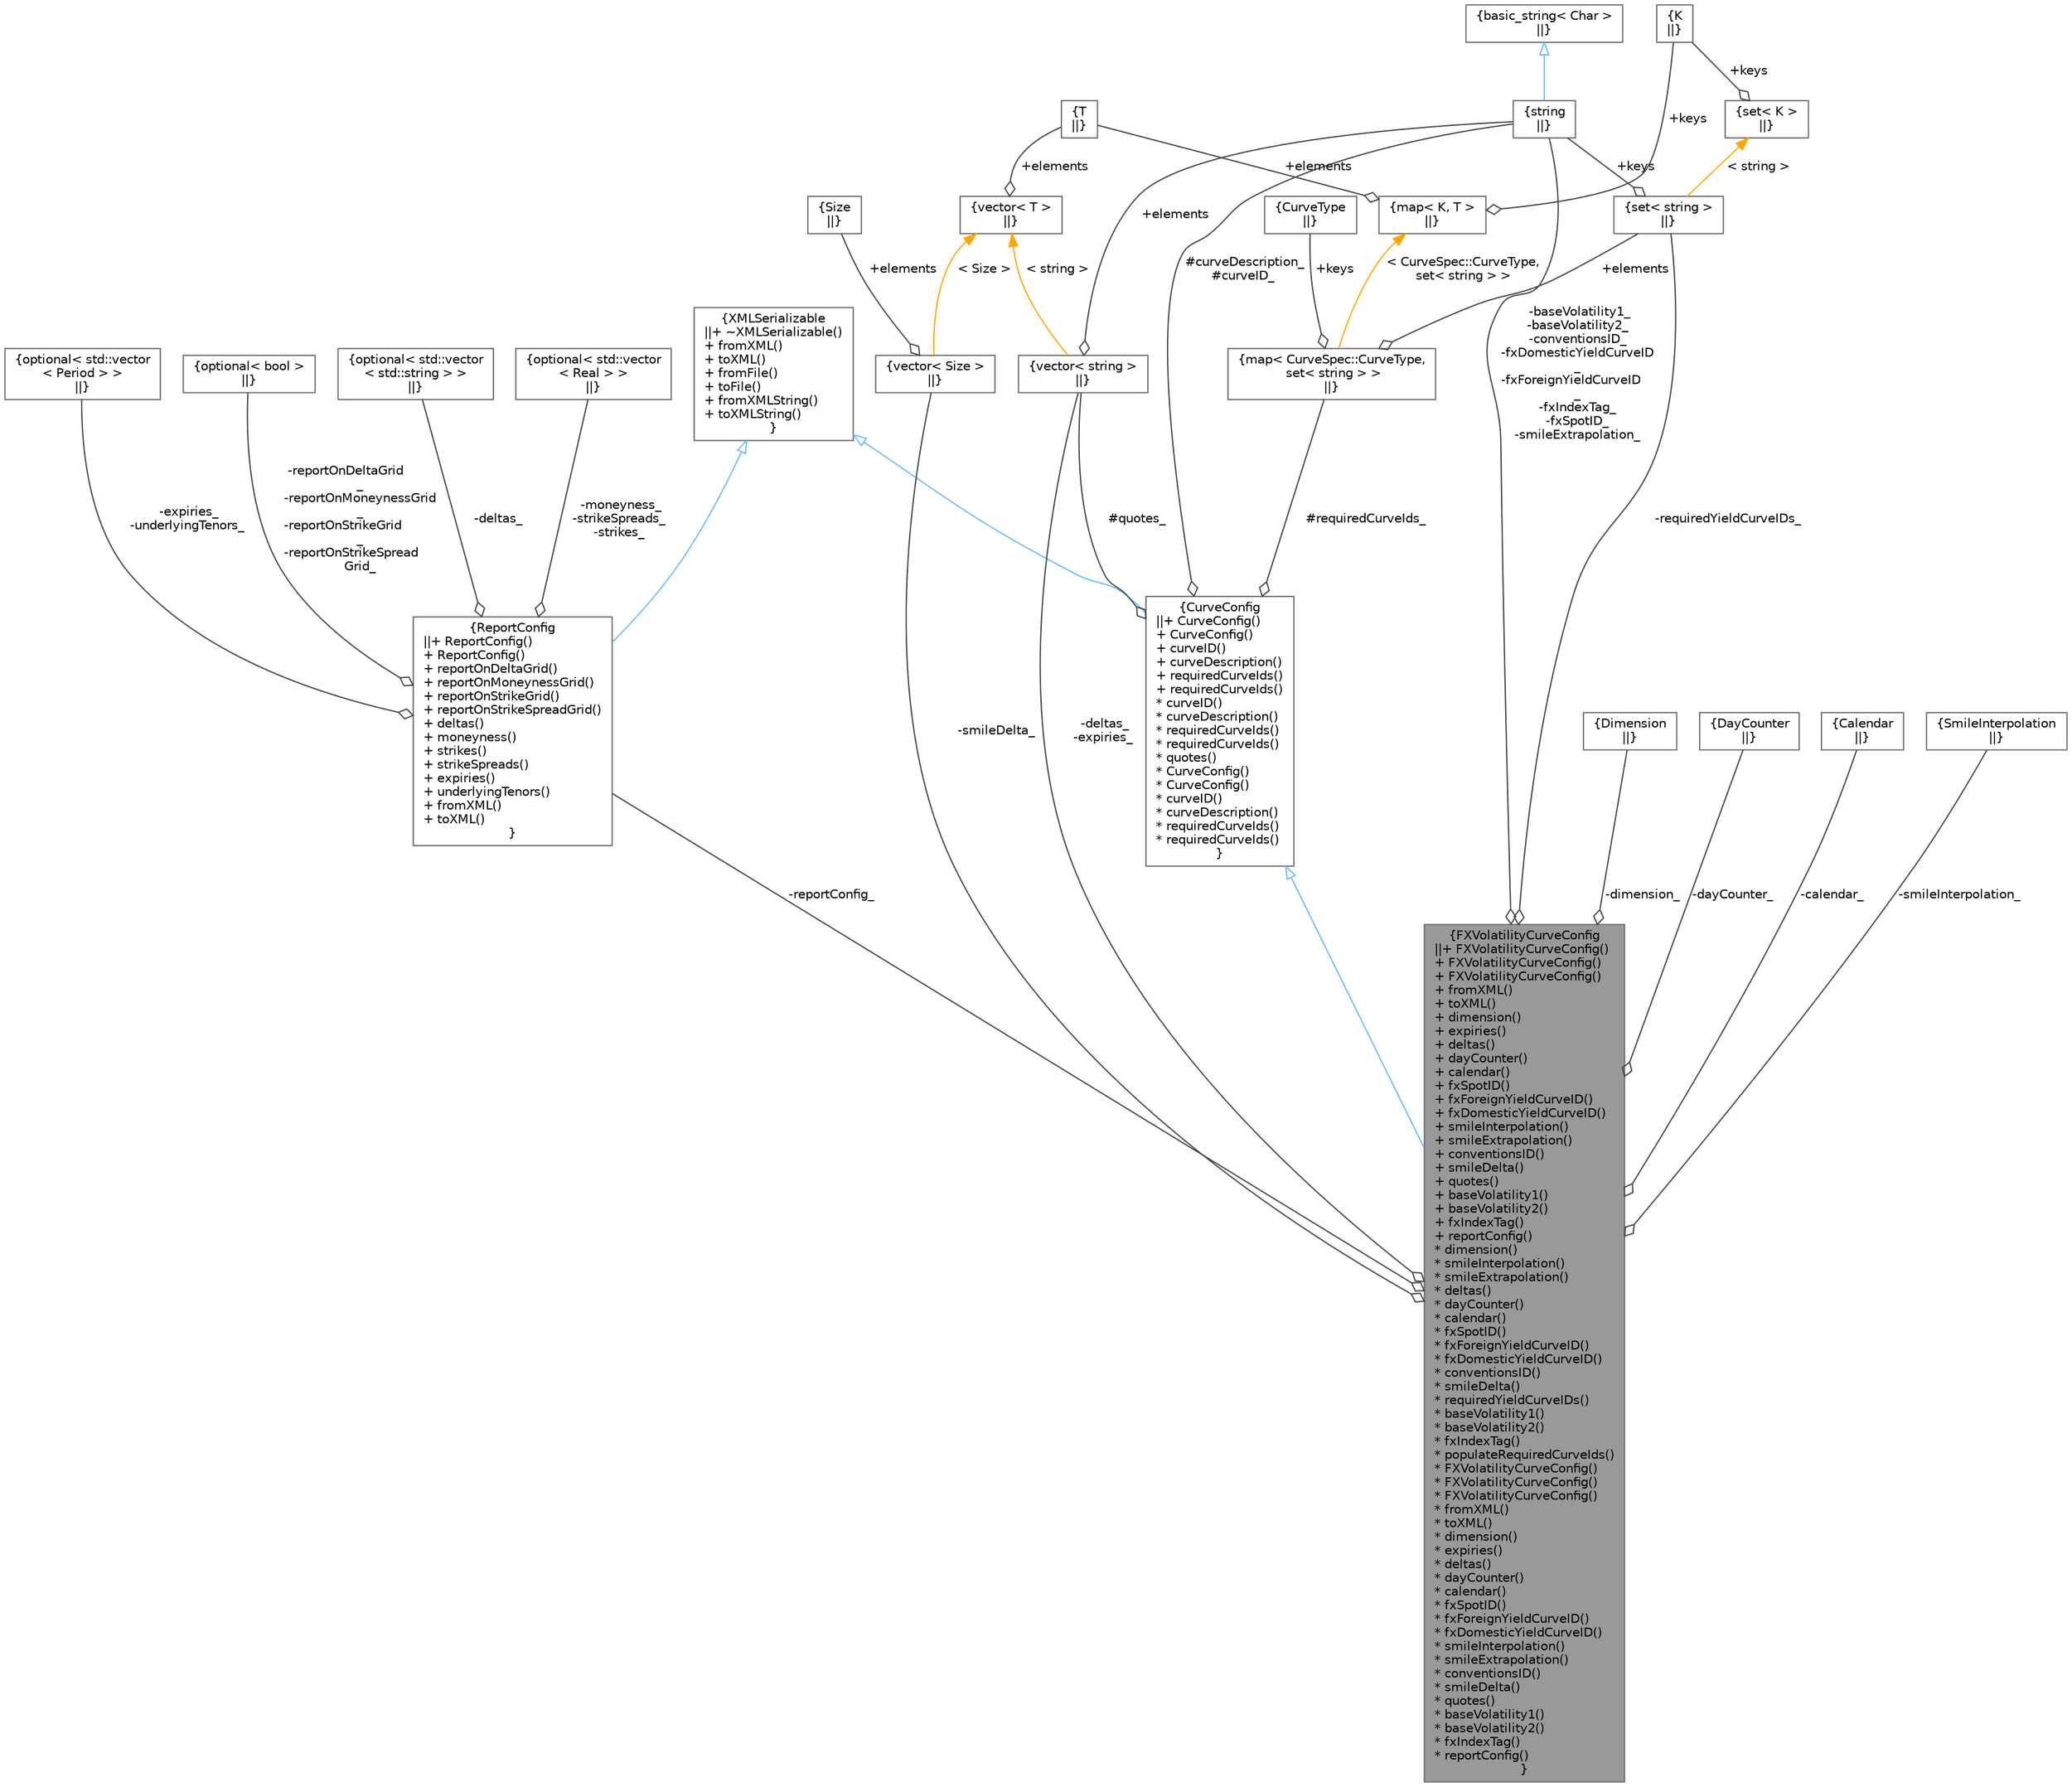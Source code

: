 digraph "FXVolatilityCurveConfig"
{
 // INTERACTIVE_SVG=YES
 // LATEX_PDF_SIZE
  bgcolor="transparent";
  edge [fontname=Helvetica,fontsize=10,labelfontname=Helvetica,labelfontsize=10];
  node [fontname=Helvetica,fontsize=10,shape=box,height=0.2,width=0.4];
  Node1 [label="{FXVolatilityCurveConfig\n||+ FXVolatilityCurveConfig()\l+ FXVolatilityCurveConfig()\l+ FXVolatilityCurveConfig()\l+ fromXML()\l+ toXML()\l+ dimension()\l+ expiries()\l+ deltas()\l+ dayCounter()\l+ calendar()\l+ fxSpotID()\l+ fxForeignYieldCurveID()\l+ fxDomesticYieldCurveID()\l+ smileInterpolation()\l+ smileExtrapolation()\l+ conventionsID()\l+ smileDelta()\l+ quotes()\l+ baseVolatility1()\l+ baseVolatility2()\l+ fxIndexTag()\l+ reportConfig()\l* dimension()\l* smileInterpolation()\l* smileExtrapolation()\l* deltas()\l* dayCounter()\l* calendar()\l* fxSpotID()\l* fxForeignYieldCurveID()\l* fxDomesticYieldCurveID()\l* conventionsID()\l* smileDelta()\l* requiredYieldCurveIDs()\l* baseVolatility1()\l* baseVolatility2()\l* fxIndexTag()\l* populateRequiredCurveIds()\l* FXVolatilityCurveConfig()\l* FXVolatilityCurveConfig()\l* FXVolatilityCurveConfig()\l* fromXML()\l* toXML()\l* dimension()\l* expiries()\l* deltas()\l* dayCounter()\l* calendar()\l* fxSpotID()\l* fxForeignYieldCurveID()\l* fxDomesticYieldCurveID()\l* smileInterpolation()\l* smileExtrapolation()\l* conventionsID()\l* smileDelta()\l* quotes()\l* baseVolatility1()\l* baseVolatility2()\l* fxIndexTag()\l* reportConfig()\l}",height=0.2,width=0.4,color="gray40", fillcolor="grey60", style="filled", fontcolor="black",tooltip="FX volatility structure configuration."];
  Node2 -> Node1 [dir="back",color="steelblue1",style="solid",arrowtail="onormal"];
  Node2 [label="{CurveConfig\n||+ CurveConfig()\l+ CurveConfig()\l+ curveID()\l+ curveDescription()\l+ requiredCurveIds()\l+ requiredCurveIds()\l* curveID()\l* curveDescription()\l* requiredCurveIds()\l* requiredCurveIds()\l* quotes()\l* CurveConfig()\l* CurveConfig()\l* curveID()\l* curveDescription()\l* requiredCurveIds()\l* requiredCurveIds()\l}",height=0.2,width=0.4,color="gray40", fillcolor="white", style="filled",URL="$classore_1_1data_1_1_curve_config.html",tooltip="Base curve configuration."];
  Node3 -> Node2 [dir="back",color="steelblue1",style="solid",arrowtail="onormal"];
  Node3 [label="{XMLSerializable\n||+ ~XMLSerializable()\l+ fromXML()\l+ toXML()\l+ fromFile()\l+ toFile()\l+ fromXMLString()\l+ toXMLString()\l}",height=0.2,width=0.4,color="gray40", fillcolor="white", style="filled",URL="$classore_1_1data_1_1_x_m_l_serializable.html",tooltip="Base class for all serializable classes."];
  Node4 -> Node2 [color="grey25",style="solid",label=" #curveDescription_\n#curveID_" ,arrowhead="odiamond"];
  Node4 [label="{string\n||}",height=0.2,width=0.4,color="gray40", fillcolor="white", style="filled",tooltip=" "];
  Node5 -> Node4 [dir="back",color="steelblue1",style="solid",arrowtail="onormal"];
  Node5 [label="{basic_string\< Char \>\n||}",height=0.2,width=0.4,color="gray40", fillcolor="white", style="filled",tooltip=" "];
  Node6 -> Node2 [color="grey25",style="solid",label=" #quotes_" ,arrowhead="odiamond"];
  Node6 [label="{vector\< string \>\n||}",height=0.2,width=0.4,color="gray40", fillcolor="white", style="filled",tooltip=" "];
  Node4 -> Node6 [color="grey25",style="solid",label=" +elements" ,arrowhead="odiamond"];
  Node7 -> Node6 [dir="back",color="orange",style="solid",label=" \< string \>" ];
  Node7 [label="{vector\< T \>\n||}",height=0.2,width=0.4,color="gray40", fillcolor="white", style="filled",tooltip=" "];
  Node8 -> Node7 [color="grey25",style="solid",label=" +elements" ,arrowhead="odiamond"];
  Node8 [label="{T\n||}",height=0.2,width=0.4,color="gray40", fillcolor="white", style="filled",tooltip=" "];
  Node9 -> Node2 [color="grey25",style="solid",label=" #requiredCurveIds_" ,arrowhead="odiamond"];
  Node9 [label="{map\< CurveSpec::CurveType,\l set\< string \> \>\n||}",height=0.2,width=0.4,color="gray40", fillcolor="white", style="filled",tooltip=" "];
  Node10 -> Node9 [color="grey25",style="solid",label=" +keys" ,arrowhead="odiamond"];
  Node10 [label="{CurveType\n||}",height=0.2,width=0.4,color="gray40", fillcolor="white", style="filled",tooltip=" "];
  Node11 -> Node9 [color="grey25",style="solid",label=" +elements" ,arrowhead="odiamond"];
  Node11 [label="{set\< string \>\n||}",height=0.2,width=0.4,color="gray40", fillcolor="white", style="filled",tooltip=" "];
  Node4 -> Node11 [color="grey25",style="solid",label=" +keys" ,arrowhead="odiamond"];
  Node12 -> Node11 [dir="back",color="orange",style="solid",label=" \< string \>" ];
  Node12 [label="{set\< K \>\n||}",height=0.2,width=0.4,color="gray40", fillcolor="white", style="filled",tooltip=" "];
  Node13 -> Node12 [color="grey25",style="solid",label=" +keys" ,arrowhead="odiamond"];
  Node13 [label="{K\n||}",height=0.2,width=0.4,color="gray40", fillcolor="white", style="filled",tooltip=" "];
  Node14 -> Node9 [dir="back",color="orange",style="solid",label=" \< CurveSpec::CurveType,\l set\< string \> \>" ];
  Node14 [label="{map\< K, T \>\n||}",height=0.2,width=0.4,color="gray40", fillcolor="white", style="filled",tooltip=" "];
  Node13 -> Node14 [color="grey25",style="solid",label=" +keys" ,arrowhead="odiamond"];
  Node8 -> Node14 [color="grey25",style="solid",label=" +elements" ,arrowhead="odiamond"];
  Node15 -> Node1 [color="grey25",style="solid",label=" -dimension_" ,arrowhead="odiamond"];
  Node15 [label="{Dimension\n||}",height=0.2,width=0.4,color="gray40", fillcolor="white", style="filled",tooltip=" "];
  Node6 -> Node1 [color="grey25",style="solid",label=" -deltas_\n-expiries_" ,arrowhead="odiamond"];
  Node16 -> Node1 [color="grey25",style="solid",label=" -dayCounter_" ,arrowhead="odiamond"];
  Node16 [label="{DayCounter\n||}",height=0.2,width=0.4,color="gray40", fillcolor="white", style="filled",tooltip=" "];
  Node17 -> Node1 [color="grey25",style="solid",label=" -calendar_" ,arrowhead="odiamond"];
  Node17 [label="{Calendar\n||}",height=0.2,width=0.4,color="gray40", fillcolor="white", style="filled",tooltip=" "];
  Node4 -> Node1 [color="grey25",style="solid",label=" -baseVolatility1_\n-baseVolatility2_\n-conventionsID_\n-fxDomesticYieldCurveID\l_\n-fxForeignYieldCurveID\l_\n-fxIndexTag_\n-fxSpotID_\n-smileExtrapolation_" ,arrowhead="odiamond"];
  Node18 -> Node1 [color="grey25",style="solid",label=" -smileDelta_" ,arrowhead="odiamond"];
  Node18 [label="{vector\< Size \>\n||}",height=0.2,width=0.4,color="gray40", fillcolor="white", style="filled",tooltip=" "];
  Node19 -> Node18 [color="grey25",style="solid",label=" +elements" ,arrowhead="odiamond"];
  Node19 [label="{Size\n||}",height=0.2,width=0.4,color="gray40", fillcolor="white", style="filled",tooltip=" "];
  Node7 -> Node18 [dir="back",color="orange",style="solid",label=" \< Size \>" ];
  Node11 -> Node1 [color="grey25",style="solid",label=" -requiredYieldCurveIDs_" ,arrowhead="odiamond"];
  Node20 -> Node1 [color="grey25",style="solid",label=" -smileInterpolation_" ,arrowhead="odiamond"];
  Node20 [label="{SmileInterpolation\n||}",height=0.2,width=0.4,color="gray40", fillcolor="white", style="filled",tooltip=" "];
  Node21 -> Node1 [color="grey25",style="solid",label=" -reportConfig_" ,arrowhead="odiamond"];
  Node21 [label="{ReportConfig\n||+ ReportConfig()\l+ ReportConfig()\l+ reportOnDeltaGrid()\l+ reportOnMoneynessGrid()\l+ reportOnStrikeGrid()\l+ reportOnStrikeSpreadGrid()\l+ deltas()\l+ moneyness()\l+ strikes()\l+ strikeSpreads()\l+ expiries()\l+ underlyingTenors()\l+ fromXML()\l+ toXML()\l}",height=0.2,width=0.4,color="gray40", fillcolor="white", style="filled",URL="$classore_1_1data_1_1_report_config.html",tooltip=" "];
  Node3 -> Node21 [dir="back",color="steelblue1",style="solid",arrowtail="onormal"];
  Node22 -> Node21 [color="grey25",style="solid",label=" -reportOnDeltaGrid\l_\n-reportOnMoneynessGrid\l_\n-reportOnStrikeGrid\l_\n-reportOnStrikeSpread\lGrid_" ,arrowhead="odiamond"];
  Node22 [label="{optional\< bool \>\n||}",height=0.2,width=0.4,color="gray40", fillcolor="white", style="filled",tooltip=" "];
  Node23 -> Node21 [color="grey25",style="solid",label=" -deltas_" ,arrowhead="odiamond"];
  Node23 [label="{optional\< std::vector\l\< std::string \> \>\n||}",height=0.2,width=0.4,color="gray40", fillcolor="white", style="filled",tooltip=" "];
  Node24 -> Node21 [color="grey25",style="solid",label=" -moneyness_\n-strikeSpreads_\n-strikes_" ,arrowhead="odiamond"];
  Node24 [label="{optional\< std::vector\l\< Real \> \>\n||}",height=0.2,width=0.4,color="gray40", fillcolor="white", style="filled",tooltip=" "];
  Node25 -> Node21 [color="grey25",style="solid",label=" -expiries_\n-underlyingTenors_" ,arrowhead="odiamond"];
  Node25 [label="{optional\< std::vector\l\< Period \> \>\n||}",height=0.2,width=0.4,color="gray40", fillcolor="white", style="filled",tooltip=" "];
}
